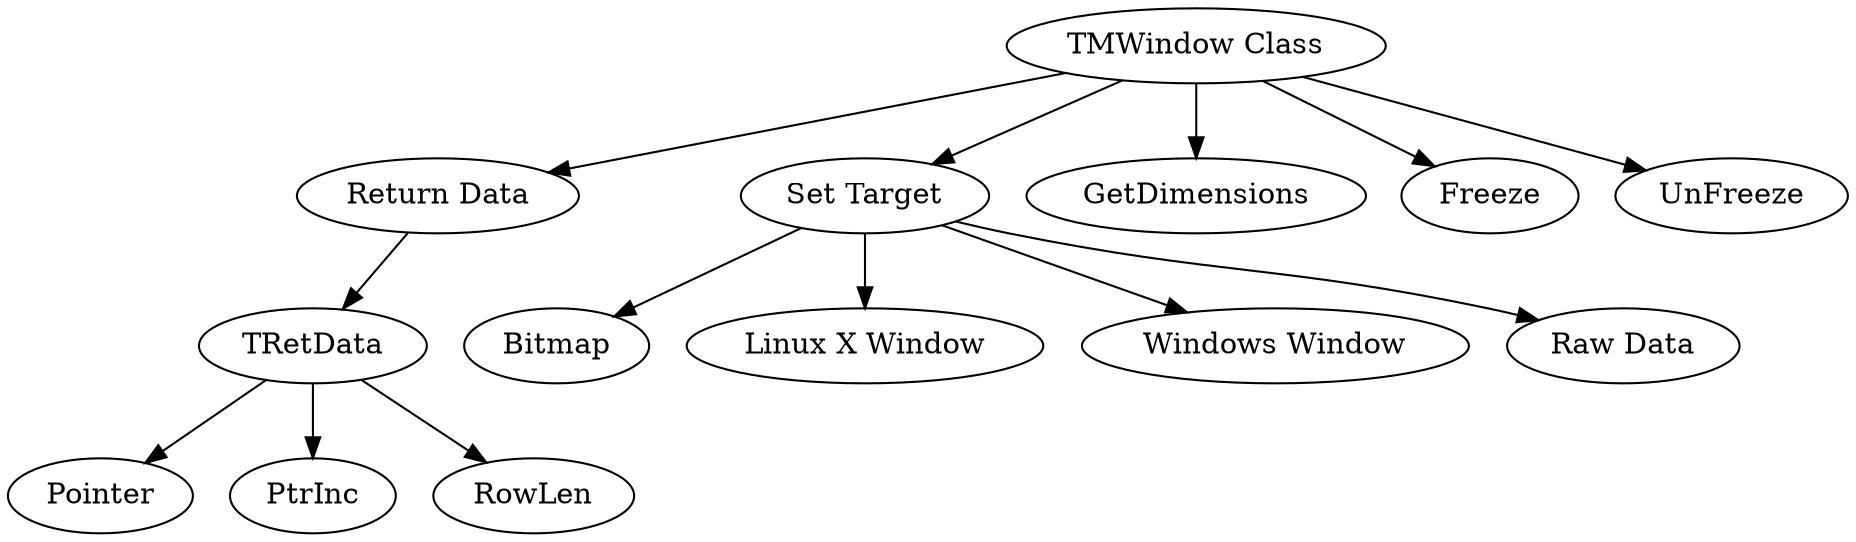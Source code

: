 digraph Window {
	"TMWindow Class" -> "Return Data"

	"Return Data" -> "TRetData"
	"TRetData" -> "Pointer"
	"TRetData" -> "PtrInc"
	"TRetData" -> "RowLen"


	"TMWindow Class" -> "Set Target"


	"Set Target" -> "Bitmap"
	"Set Target" -> "Linux X Window"
	"Set Target" -> "Windows Window"
	"Set Target" -> "Raw Data"

	"TMWindow Class" -> "GetDimensions"

	"TMWindow Class" -> "Freeze"
	"TMWindow Class" -> "UnFreeze"	

}
